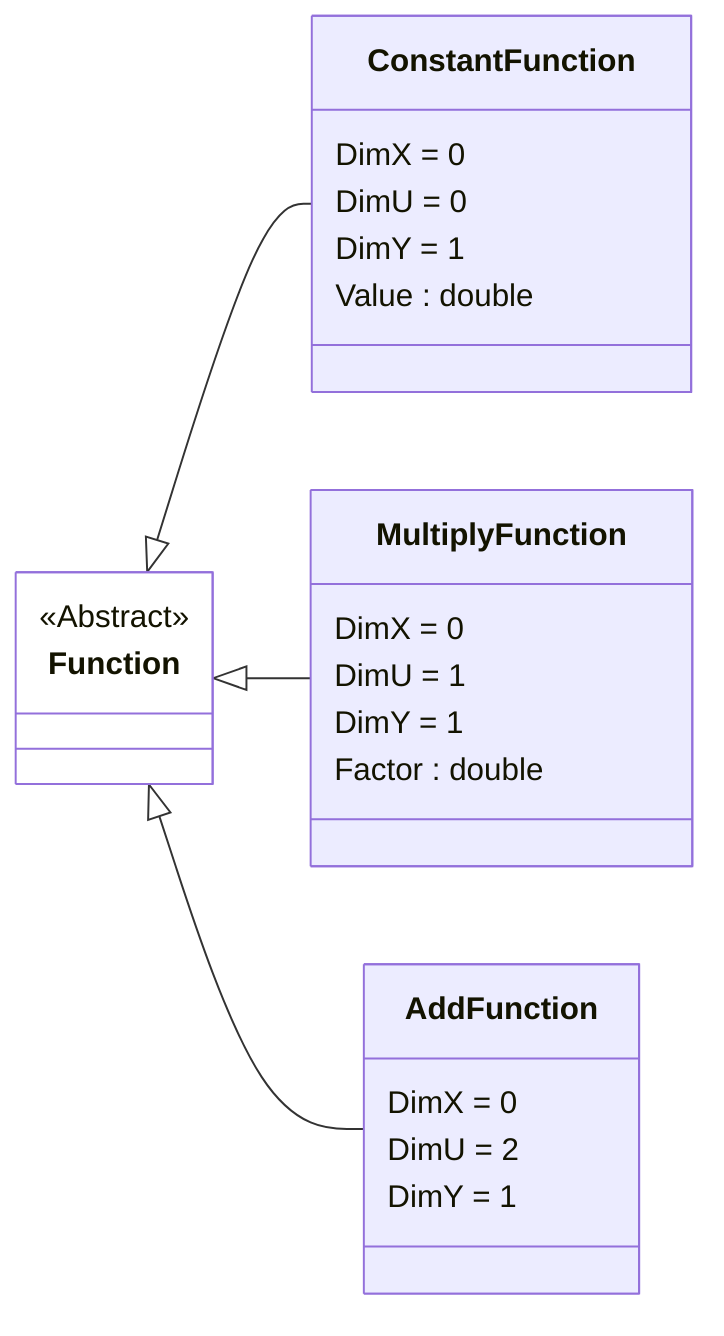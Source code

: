 classDiagram

    direction LR

    class Function {
        <<Abstract>>
    }

    class ConstantFunction {
        DimX = 0
        DimU = 0
        DimY = 1
        Value : double
    }
    class MultiplyFunction {
        DimX = 0
        DimU = 1
        DimY = 1
        Factor : double
    }
    class AddFunction {
        DimX = 0
        DimU = 2
        DimY = 1
    }

    Function <|-- ConstantFunction
    Function <|-- MultiplyFunction
    Function <|-- AddFunction

    style Function fill:white